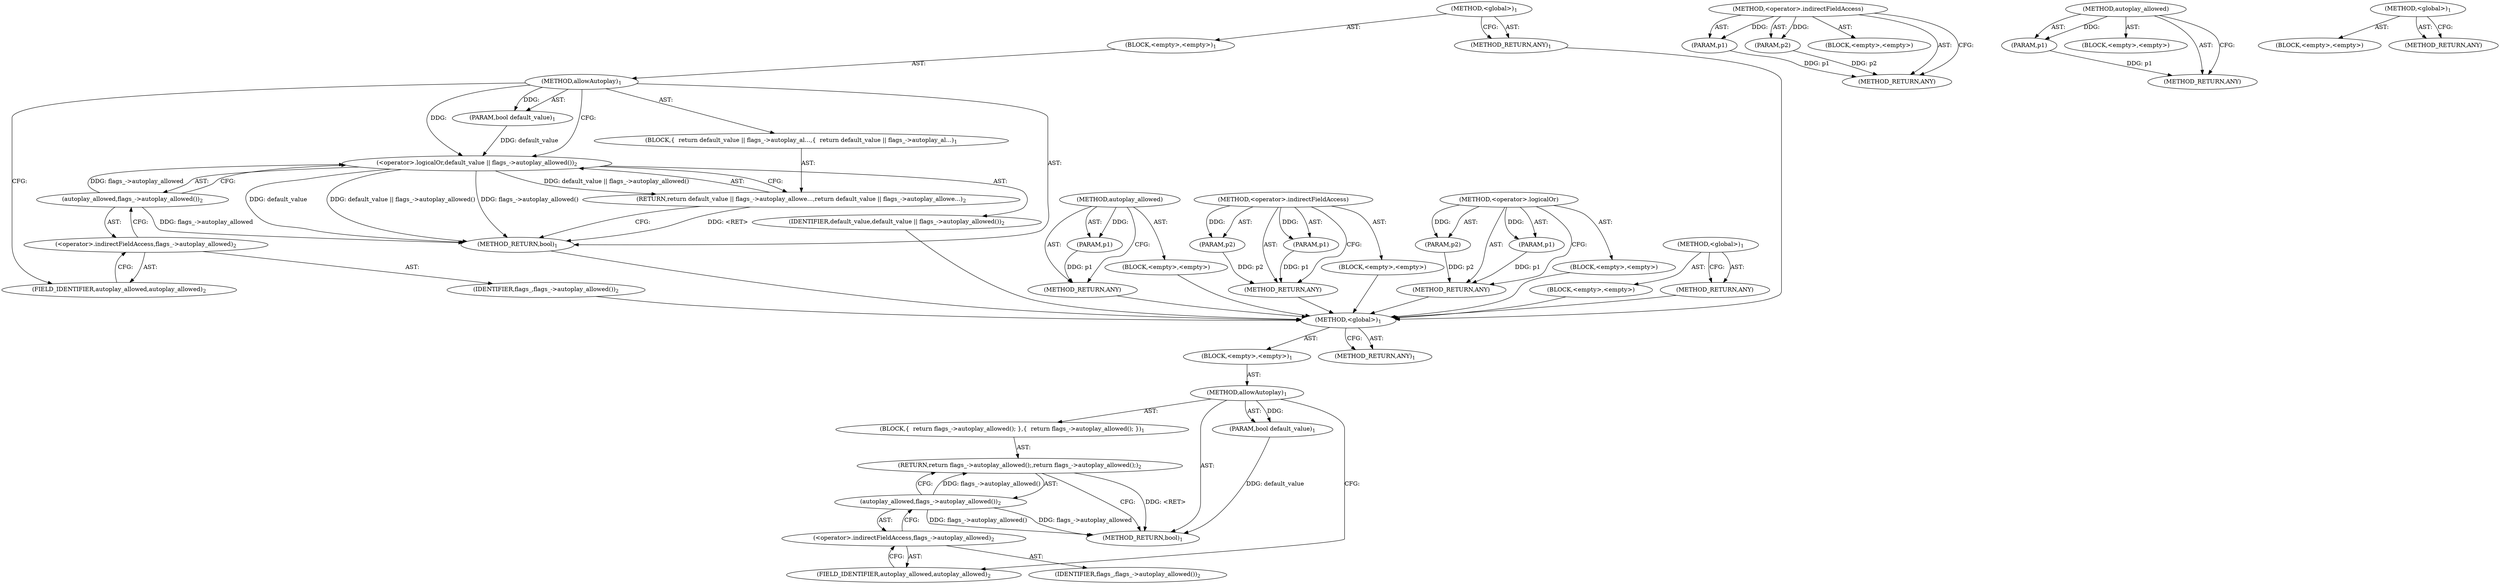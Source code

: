 digraph "&lt;global&gt;" {
vulnerable_6 [label=<(METHOD,&lt;global&gt;)<SUB>1</SUB>>];
vulnerable_7 [label=<(BLOCK,&lt;empty&gt;,&lt;empty&gt;)<SUB>1</SUB>>];
vulnerable_8 [label=<(METHOD,allowAutoplay)<SUB>1</SUB>>];
vulnerable_9 [label=<(PARAM,bool default_value)<SUB>1</SUB>>];
vulnerable_10 [label=<(BLOCK,{
  return default_value || flags_-&gt;autoplay_al...,{
  return default_value || flags_-&gt;autoplay_al...)<SUB>1</SUB>>];
vulnerable_11 [label=<(RETURN,return default_value || flags_-&gt;autoplay_allowe...,return default_value || flags_-&gt;autoplay_allowe...)<SUB>2</SUB>>];
vulnerable_12 [label=<(&lt;operator&gt;.logicalOr,default_value || flags_-&gt;autoplay_allowed())<SUB>2</SUB>>];
vulnerable_13 [label=<(IDENTIFIER,default_value,default_value || flags_-&gt;autoplay_allowed())<SUB>2</SUB>>];
vulnerable_14 [label=<(autoplay_allowed,flags_-&gt;autoplay_allowed())<SUB>2</SUB>>];
vulnerable_15 [label=<(&lt;operator&gt;.indirectFieldAccess,flags_-&gt;autoplay_allowed)<SUB>2</SUB>>];
vulnerable_16 [label=<(IDENTIFIER,flags_,flags_-&gt;autoplay_allowed())<SUB>2</SUB>>];
vulnerable_17 [label=<(FIELD_IDENTIFIER,autoplay_allowed,autoplay_allowed)<SUB>2</SUB>>];
vulnerable_18 [label=<(METHOD_RETURN,bool)<SUB>1</SUB>>];
vulnerable_20 [label=<(METHOD_RETURN,ANY)<SUB>1</SUB>>];
vulnerable_40 [label=<(METHOD,autoplay_allowed)>];
vulnerable_41 [label=<(PARAM,p1)>];
vulnerable_42 [label=<(BLOCK,&lt;empty&gt;,&lt;empty&gt;)>];
vulnerable_43 [label=<(METHOD_RETURN,ANY)>];
vulnerable_44 [label=<(METHOD,&lt;operator&gt;.indirectFieldAccess)>];
vulnerable_45 [label=<(PARAM,p1)>];
vulnerable_46 [label=<(PARAM,p2)>];
vulnerable_47 [label=<(BLOCK,&lt;empty&gt;,&lt;empty&gt;)>];
vulnerable_48 [label=<(METHOD_RETURN,ANY)>];
vulnerable_35 [label=<(METHOD,&lt;operator&gt;.logicalOr)>];
vulnerable_36 [label=<(PARAM,p1)>];
vulnerable_37 [label=<(PARAM,p2)>];
vulnerable_38 [label=<(BLOCK,&lt;empty&gt;,&lt;empty&gt;)>];
vulnerable_39 [label=<(METHOD_RETURN,ANY)>];
vulnerable_29 [label=<(METHOD,&lt;global&gt;)<SUB>1</SUB>>];
vulnerable_30 [label=<(BLOCK,&lt;empty&gt;,&lt;empty&gt;)>];
vulnerable_31 [label=<(METHOD_RETURN,ANY)>];
fixed_6 [label=<(METHOD,&lt;global&gt;)<SUB>1</SUB>>];
fixed_7 [label=<(BLOCK,&lt;empty&gt;,&lt;empty&gt;)<SUB>1</SUB>>];
fixed_8 [label=<(METHOD,allowAutoplay)<SUB>1</SUB>>];
fixed_9 [label=<(PARAM,bool default_value)<SUB>1</SUB>>];
fixed_10 [label=<(BLOCK,{
  return flags_-&gt;autoplay_allowed();
 },{
  return flags_-&gt;autoplay_allowed();
 })<SUB>1</SUB>>];
fixed_11 [label=<(RETURN,return flags_-&gt;autoplay_allowed();,return flags_-&gt;autoplay_allowed();)<SUB>2</SUB>>];
fixed_12 [label=<(autoplay_allowed,flags_-&gt;autoplay_allowed())<SUB>2</SUB>>];
fixed_13 [label=<(&lt;operator&gt;.indirectFieldAccess,flags_-&gt;autoplay_allowed)<SUB>2</SUB>>];
fixed_14 [label=<(IDENTIFIER,flags_,flags_-&gt;autoplay_allowed())<SUB>2</SUB>>];
fixed_15 [label=<(FIELD_IDENTIFIER,autoplay_allowed,autoplay_allowed)<SUB>2</SUB>>];
fixed_16 [label=<(METHOD_RETURN,bool)<SUB>1</SUB>>];
fixed_18 [label=<(METHOD_RETURN,ANY)<SUB>1</SUB>>];
fixed_37 [label=<(METHOD,&lt;operator&gt;.indirectFieldAccess)>];
fixed_38 [label=<(PARAM,p1)>];
fixed_39 [label=<(PARAM,p2)>];
fixed_40 [label=<(BLOCK,&lt;empty&gt;,&lt;empty&gt;)>];
fixed_41 [label=<(METHOD_RETURN,ANY)>];
fixed_33 [label=<(METHOD,autoplay_allowed)>];
fixed_34 [label=<(PARAM,p1)>];
fixed_35 [label=<(BLOCK,&lt;empty&gt;,&lt;empty&gt;)>];
fixed_36 [label=<(METHOD_RETURN,ANY)>];
fixed_27 [label=<(METHOD,&lt;global&gt;)<SUB>1</SUB>>];
fixed_28 [label=<(BLOCK,&lt;empty&gt;,&lt;empty&gt;)>];
fixed_29 [label=<(METHOD_RETURN,ANY)>];
vulnerable_6 -> vulnerable_7  [key=0, label="AST: "];
vulnerable_6 -> vulnerable_20  [key=0, label="AST: "];
vulnerable_6 -> vulnerable_20  [key=1, label="CFG: "];
vulnerable_7 -> vulnerable_8  [key=0, label="AST: "];
vulnerable_8 -> vulnerable_9  [key=0, label="AST: "];
vulnerable_8 -> vulnerable_9  [key=1, label="DDG: "];
vulnerable_8 -> vulnerable_10  [key=0, label="AST: "];
vulnerable_8 -> vulnerable_18  [key=0, label="AST: "];
vulnerable_8 -> vulnerable_12  [key=0, label="CFG: "];
vulnerable_8 -> vulnerable_12  [key=1, label="DDG: "];
vulnerable_8 -> vulnerable_17  [key=0, label="CFG: "];
vulnerable_9 -> vulnerable_12  [key=0, label="DDG: default_value"];
vulnerable_10 -> vulnerable_11  [key=0, label="AST: "];
vulnerable_11 -> vulnerable_12  [key=0, label="AST: "];
vulnerable_11 -> vulnerable_18  [key=0, label="CFG: "];
vulnerable_11 -> vulnerable_18  [key=1, label="DDG: &lt;RET&gt;"];
vulnerable_12 -> vulnerable_13  [key=0, label="AST: "];
vulnerable_12 -> vulnerable_14  [key=0, label="AST: "];
vulnerable_12 -> vulnerable_11  [key=0, label="CFG: "];
vulnerable_12 -> vulnerable_11  [key=1, label="DDG: default_value || flags_-&gt;autoplay_allowed()"];
vulnerable_12 -> vulnerable_18  [key=0, label="DDG: default_value"];
vulnerable_12 -> vulnerable_18  [key=1, label="DDG: flags_-&gt;autoplay_allowed()"];
vulnerable_12 -> vulnerable_18  [key=2, label="DDG: default_value || flags_-&gt;autoplay_allowed()"];
vulnerable_13 -> fixed_6  [key=0];
vulnerable_14 -> vulnerable_15  [key=0, label="AST: "];
vulnerable_14 -> vulnerable_12  [key=0, label="CFG: "];
vulnerable_14 -> vulnerable_12  [key=1, label="DDG: flags_-&gt;autoplay_allowed"];
vulnerable_14 -> vulnerable_18  [key=0, label="DDG: flags_-&gt;autoplay_allowed"];
vulnerable_15 -> vulnerable_16  [key=0, label="AST: "];
vulnerable_15 -> vulnerable_17  [key=0, label="AST: "];
vulnerable_15 -> vulnerable_14  [key=0, label="CFG: "];
vulnerable_16 -> fixed_6  [key=0];
vulnerable_17 -> vulnerable_15  [key=0, label="CFG: "];
vulnerable_18 -> fixed_6  [key=0];
vulnerable_20 -> fixed_6  [key=0];
vulnerable_40 -> vulnerable_41  [key=0, label="AST: "];
vulnerable_40 -> vulnerable_41  [key=1, label="DDG: "];
vulnerable_40 -> vulnerable_42  [key=0, label="AST: "];
vulnerable_40 -> vulnerable_43  [key=0, label="AST: "];
vulnerable_40 -> vulnerable_43  [key=1, label="CFG: "];
vulnerable_41 -> vulnerable_43  [key=0, label="DDG: p1"];
vulnerable_42 -> fixed_6  [key=0];
vulnerable_43 -> fixed_6  [key=0];
vulnerable_44 -> vulnerable_45  [key=0, label="AST: "];
vulnerable_44 -> vulnerable_45  [key=1, label="DDG: "];
vulnerable_44 -> vulnerable_47  [key=0, label="AST: "];
vulnerable_44 -> vulnerable_46  [key=0, label="AST: "];
vulnerable_44 -> vulnerable_46  [key=1, label="DDG: "];
vulnerable_44 -> vulnerable_48  [key=0, label="AST: "];
vulnerable_44 -> vulnerable_48  [key=1, label="CFG: "];
vulnerable_45 -> vulnerable_48  [key=0, label="DDG: p1"];
vulnerable_46 -> vulnerable_48  [key=0, label="DDG: p2"];
vulnerable_47 -> fixed_6  [key=0];
vulnerable_48 -> fixed_6  [key=0];
vulnerable_35 -> vulnerable_36  [key=0, label="AST: "];
vulnerable_35 -> vulnerable_36  [key=1, label="DDG: "];
vulnerable_35 -> vulnerable_38  [key=0, label="AST: "];
vulnerable_35 -> vulnerable_37  [key=0, label="AST: "];
vulnerable_35 -> vulnerable_37  [key=1, label="DDG: "];
vulnerable_35 -> vulnerable_39  [key=0, label="AST: "];
vulnerable_35 -> vulnerable_39  [key=1, label="CFG: "];
vulnerable_36 -> vulnerable_39  [key=0, label="DDG: p1"];
vulnerable_37 -> vulnerable_39  [key=0, label="DDG: p2"];
vulnerable_38 -> fixed_6  [key=0];
vulnerable_39 -> fixed_6  [key=0];
vulnerable_29 -> vulnerable_30  [key=0, label="AST: "];
vulnerable_29 -> vulnerable_31  [key=0, label="AST: "];
vulnerable_29 -> vulnerable_31  [key=1, label="CFG: "];
vulnerable_30 -> fixed_6  [key=0];
vulnerable_31 -> fixed_6  [key=0];
fixed_6 -> fixed_7  [key=0, label="AST: "];
fixed_6 -> fixed_18  [key=0, label="AST: "];
fixed_6 -> fixed_18  [key=1, label="CFG: "];
fixed_7 -> fixed_8  [key=0, label="AST: "];
fixed_8 -> fixed_9  [key=0, label="AST: "];
fixed_8 -> fixed_9  [key=1, label="DDG: "];
fixed_8 -> fixed_10  [key=0, label="AST: "];
fixed_8 -> fixed_16  [key=0, label="AST: "];
fixed_8 -> fixed_15  [key=0, label="CFG: "];
fixed_9 -> fixed_16  [key=0, label="DDG: default_value"];
fixed_10 -> fixed_11  [key=0, label="AST: "];
fixed_11 -> fixed_12  [key=0, label="AST: "];
fixed_11 -> fixed_16  [key=0, label="CFG: "];
fixed_11 -> fixed_16  [key=1, label="DDG: &lt;RET&gt;"];
fixed_12 -> fixed_13  [key=0, label="AST: "];
fixed_12 -> fixed_11  [key=0, label="CFG: "];
fixed_12 -> fixed_11  [key=1, label="DDG: flags_-&gt;autoplay_allowed()"];
fixed_12 -> fixed_16  [key=0, label="DDG: flags_-&gt;autoplay_allowed"];
fixed_12 -> fixed_16  [key=1, label="DDG: flags_-&gt;autoplay_allowed()"];
fixed_13 -> fixed_14  [key=0, label="AST: "];
fixed_13 -> fixed_15  [key=0, label="AST: "];
fixed_13 -> fixed_12  [key=0, label="CFG: "];
fixed_15 -> fixed_13  [key=0, label="CFG: "];
fixed_37 -> fixed_38  [key=0, label="AST: "];
fixed_37 -> fixed_38  [key=1, label="DDG: "];
fixed_37 -> fixed_40  [key=0, label="AST: "];
fixed_37 -> fixed_39  [key=0, label="AST: "];
fixed_37 -> fixed_39  [key=1, label="DDG: "];
fixed_37 -> fixed_41  [key=0, label="AST: "];
fixed_37 -> fixed_41  [key=1, label="CFG: "];
fixed_38 -> fixed_41  [key=0, label="DDG: p1"];
fixed_39 -> fixed_41  [key=0, label="DDG: p2"];
fixed_33 -> fixed_34  [key=0, label="AST: "];
fixed_33 -> fixed_34  [key=1, label="DDG: "];
fixed_33 -> fixed_35  [key=0, label="AST: "];
fixed_33 -> fixed_36  [key=0, label="AST: "];
fixed_33 -> fixed_36  [key=1, label="CFG: "];
fixed_34 -> fixed_36  [key=0, label="DDG: p1"];
fixed_27 -> fixed_28  [key=0, label="AST: "];
fixed_27 -> fixed_29  [key=0, label="AST: "];
fixed_27 -> fixed_29  [key=1, label="CFG: "];
}
